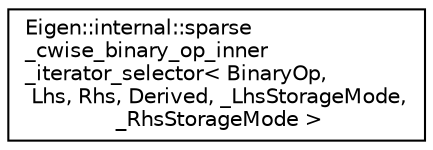 digraph "Graphical Class Hierarchy"
{
  edge [fontname="Helvetica",fontsize="10",labelfontname="Helvetica",labelfontsize="10"];
  node [fontname="Helvetica",fontsize="10",shape=record];
  rankdir="LR";
  Node1 [label="Eigen::internal::sparse\l_cwise_binary_op_inner\l_iterator_selector\< BinaryOp,\l Lhs, Rhs, Derived, _LhsStorageMode,\l _RhsStorageMode \>",height=0.2,width=0.4,color="black", fillcolor="white", style="filled",URL="$class_eigen_1_1internal_1_1sparse__cwise__binary__op__inner__iterator__selector.html"];
}
